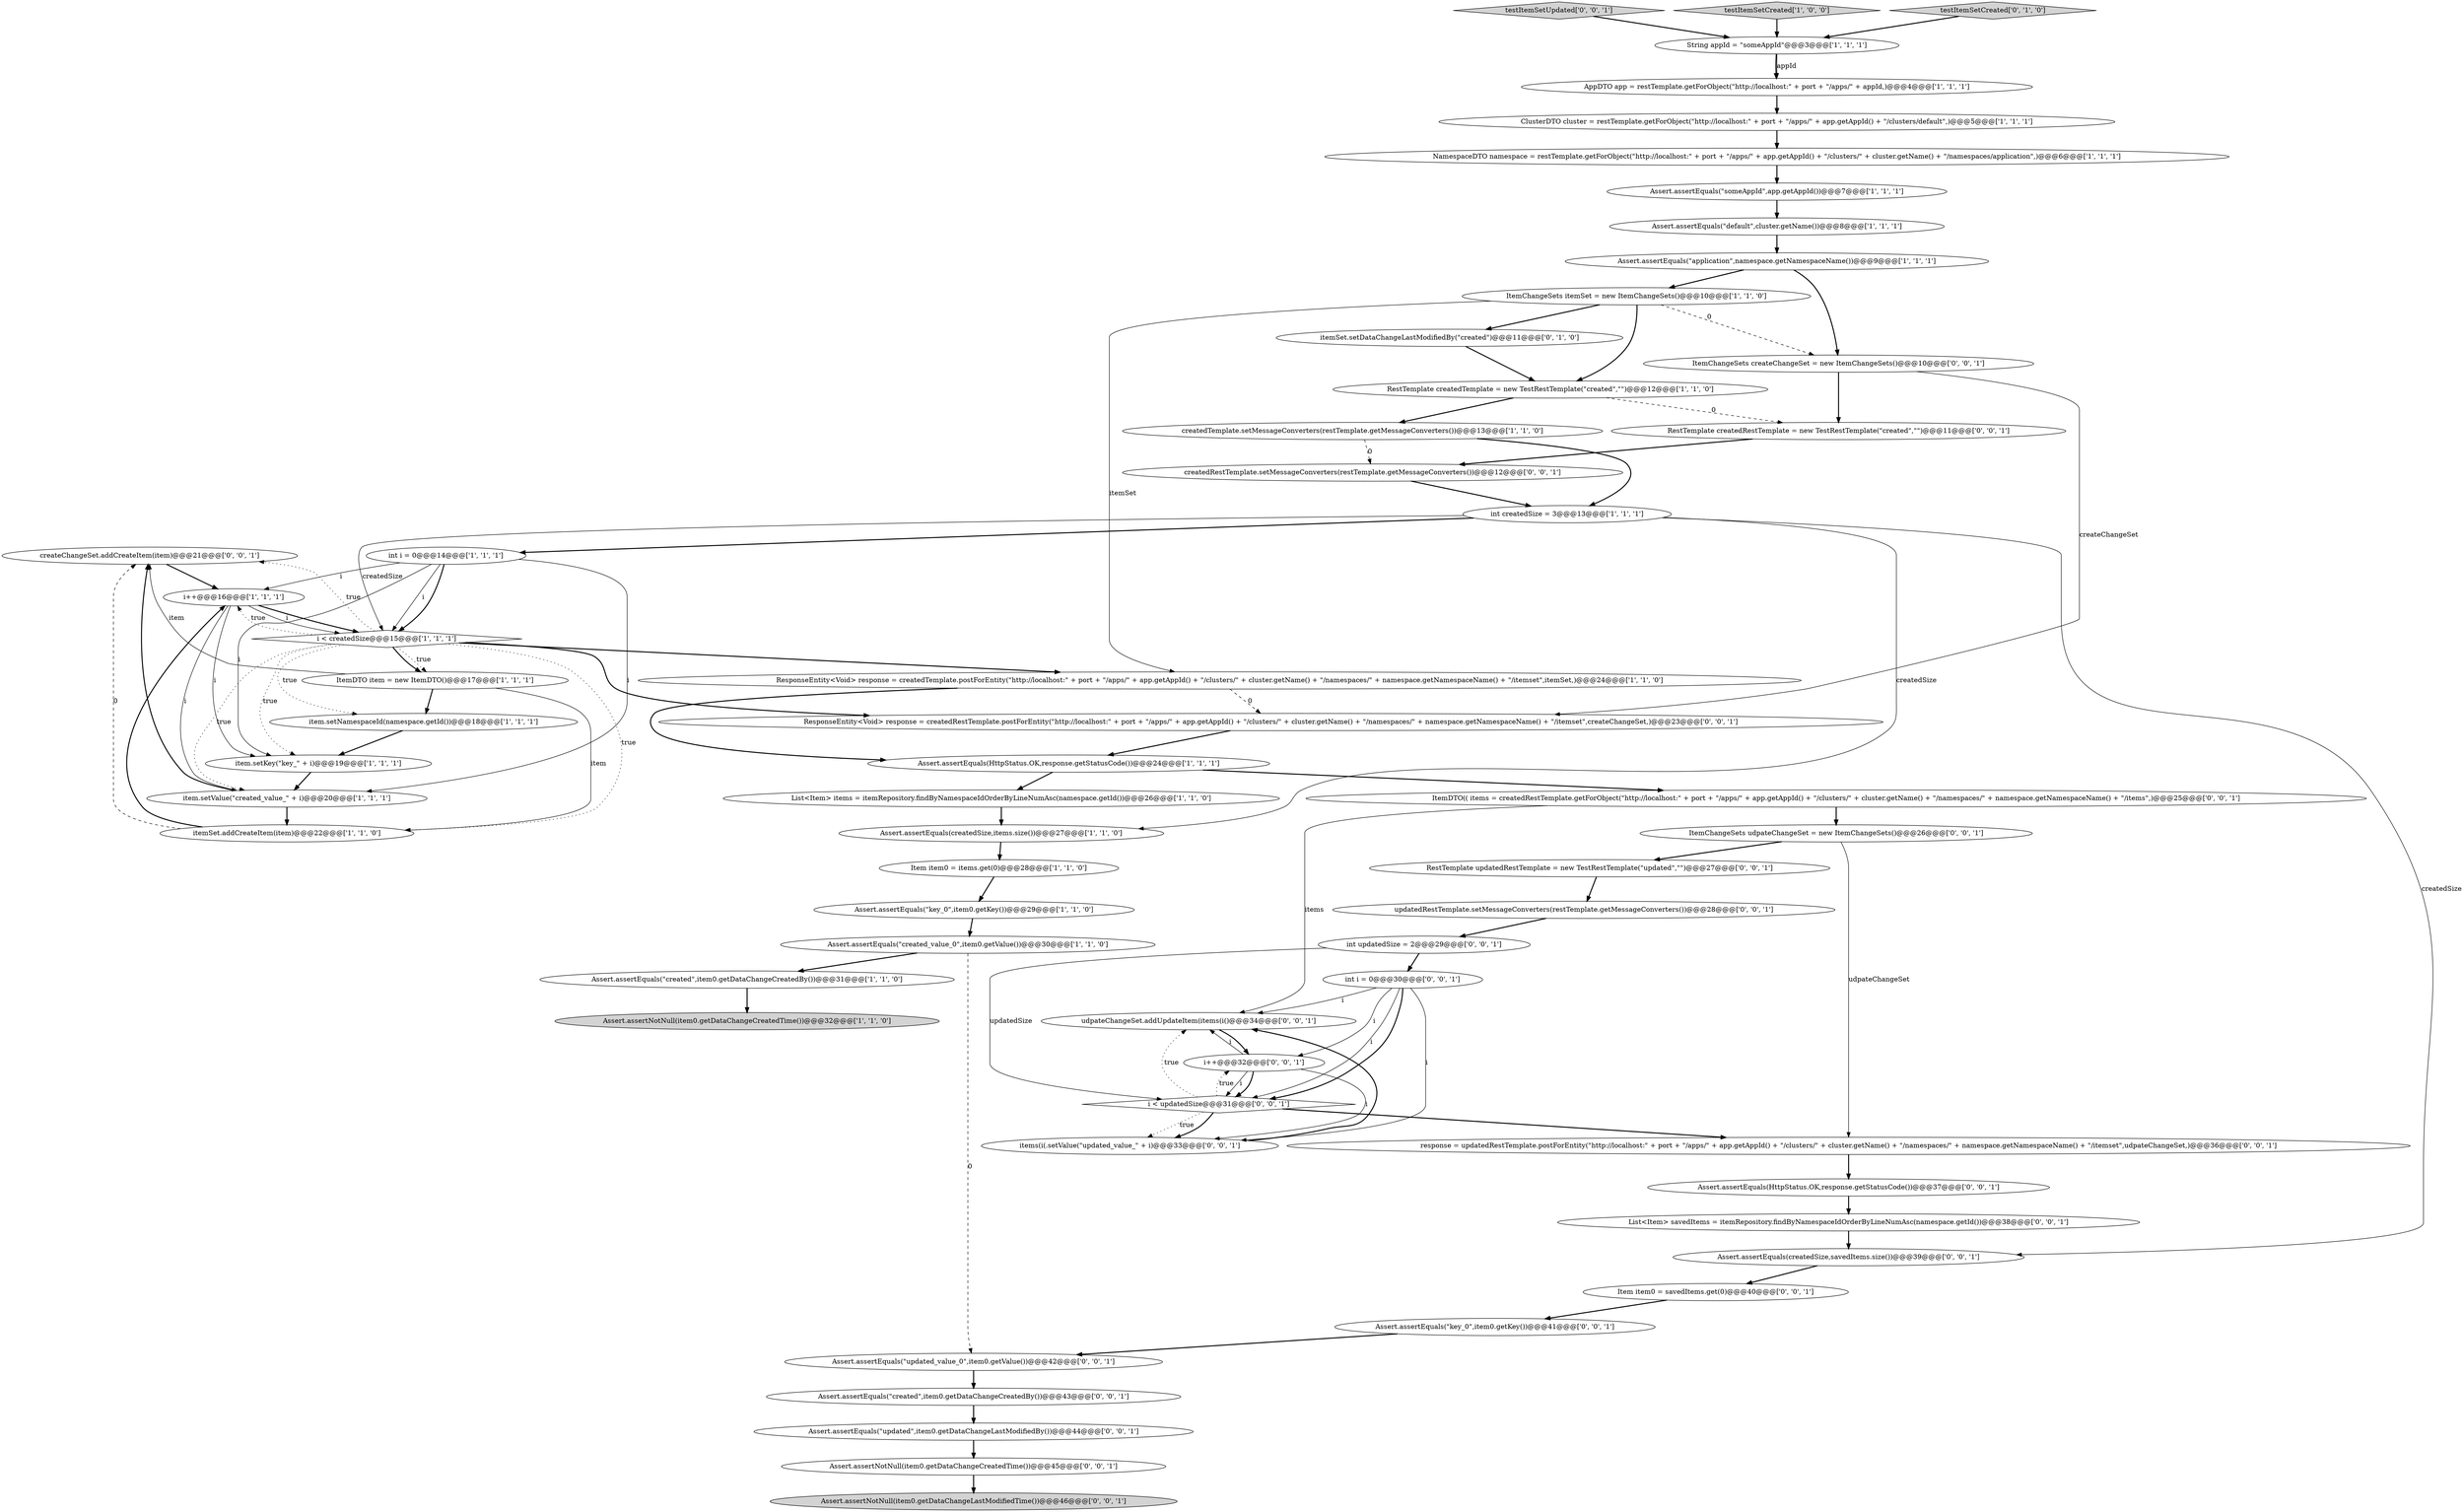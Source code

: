 digraph {
33 [style = filled, label = "createChangeSet.addCreateItem(item)@@@21@@@['0', '0', '1']", fillcolor = white, shape = ellipse image = "AAA0AAABBB3BBB"];
14 [style = filled, label = "Item item0 = items.get(0)@@@28@@@['1', '1', '0']", fillcolor = white, shape = ellipse image = "AAA0AAABBB1BBB"];
0 [style = filled, label = "NamespaceDTO namespace = restTemplate.getForObject(\"http://localhost:\" + port + \"/apps/\" + app.getAppId() + \"/clusters/\" + cluster.getName() + \"/namespaces/application\",)@@@6@@@['1', '1', '1']", fillcolor = white, shape = ellipse image = "AAA0AAABBB1BBB"];
12 [style = filled, label = "ItemDTO item = new ItemDTO()@@@17@@@['1', '1', '1']", fillcolor = white, shape = ellipse image = "AAA0AAABBB1BBB"];
11 [style = filled, label = "ResponseEntity<Void> response = createdTemplate.postForEntity(\"http://localhost:\" + port + \"/apps/\" + app.getAppId() + \"/clusters/\" + cluster.getName() + \"/namespaces/\" + namespace.getNamespaceName() + \"/itemset\",itemSet,)@@@24@@@['1', '1', '0']", fillcolor = white, shape = ellipse image = "AAA0AAABBB1BBB"];
20 [style = filled, label = "Assert.assertEquals(\"created_value_0\",item0.getValue())@@@30@@@['1', '1', '0']", fillcolor = white, shape = ellipse image = "AAA0AAABBB1BBB"];
42 [style = filled, label = "ResponseEntity<Void> response = createdRestTemplate.postForEntity(\"http://localhost:\" + port + \"/apps/\" + app.getAppId() + \"/clusters/\" + cluster.getName() + \"/namespaces/\" + namespace.getNamespaceName() + \"/itemset\",createChangeSet,)@@@23@@@['0', '0', '1']", fillcolor = white, shape = ellipse image = "AAA0AAABBB3BBB"];
35 [style = filled, label = "items(i(.setValue(\"updated_value_\" + i)@@@33@@@['0', '0', '1']", fillcolor = white, shape = ellipse image = "AAA0AAABBB3BBB"];
45 [style = filled, label = "udpateChangeSet.addUpdateItem(items(i()@@@34@@@['0', '0', '1']", fillcolor = white, shape = ellipse image = "AAA0AAABBB3BBB"];
7 [style = filled, label = "ClusterDTO cluster = restTemplate.getForObject(\"http://localhost:\" + port + \"/apps/\" + app.getAppId() + \"/clusters/default\",)@@@5@@@['1', '1', '1']", fillcolor = white, shape = ellipse image = "AAA0AAABBB1BBB"];
18 [style = filled, label = "ItemChangeSets itemSet = new ItemChangeSets()@@@10@@@['1', '1', '0']", fillcolor = white, shape = ellipse image = "AAA0AAABBB1BBB"];
19 [style = filled, label = "Assert.assertEquals(\"someAppId\",app.getAppId())@@@7@@@['1', '1', '1']", fillcolor = white, shape = ellipse image = "AAA0AAABBB1BBB"];
38 [style = filled, label = "ItemChangeSets udpateChangeSet = new ItemChangeSets()@@@26@@@['0', '0', '1']", fillcolor = white, shape = ellipse image = "AAA0AAABBB3BBB"];
1 [style = filled, label = "Assert.assertEquals(\"application\",namespace.getNamespaceName())@@@9@@@['1', '1', '1']", fillcolor = white, shape = ellipse image = "AAA0AAABBB1BBB"];
53 [style = filled, label = "ItemDTO(( items = createdRestTemplate.getForObject(\"http://localhost:\" + port + \"/apps/\" + app.getAppId() + \"/clusters/\" + cluster.getName() + \"/namespaces/\" + namespace.getNamespaceName() + \"/items\",)@@@25@@@['0', '0', '1']", fillcolor = white, shape = ellipse image = "AAA0AAABBB3BBB"];
37 [style = filled, label = "Assert.assertEquals(HttpStatus.OK,response.getStatusCode())@@@37@@@['0', '0', '1']", fillcolor = white, shape = ellipse image = "AAA0AAABBB3BBB"];
51 [style = filled, label = "Assert.assertEquals(\"key_0\",item0.getKey())@@@41@@@['0', '0', '1']", fillcolor = white, shape = ellipse image = "AAA0AAABBB3BBB"];
56 [style = filled, label = "Assert.assertEquals(\"updated_value_0\",item0.getValue())@@@42@@@['0', '0', '1']", fillcolor = white, shape = ellipse image = "AAA0AAABBB3BBB"];
55 [style = filled, label = "Assert.assertEquals(createdSize,savedItems.size())@@@39@@@['0', '0', '1']", fillcolor = white, shape = ellipse image = "AAA0AAABBB3BBB"];
31 [style = filled, label = "testItemSetUpdated['0', '0', '1']", fillcolor = lightgray, shape = diamond image = "AAA0AAABBB3BBB"];
15 [style = filled, label = "Assert.assertEquals(createdSize,items.size())@@@27@@@['1', '1', '0']", fillcolor = white, shape = ellipse image = "AAA0AAABBB1BBB"];
8 [style = filled, label = "item.setNamespaceId(namespace.getId())@@@18@@@['1', '1', '1']", fillcolor = white, shape = ellipse image = "AAA0AAABBB1BBB"];
36 [style = filled, label = "Item item0 = savedItems.get(0)@@@40@@@['0', '0', '1']", fillcolor = white, shape = ellipse image = "AAA0AAABBB3BBB"];
16 [style = filled, label = "i < createdSize@@@15@@@['1', '1', '1']", fillcolor = white, shape = diamond image = "AAA0AAABBB1BBB"];
27 [style = filled, label = "item.setKey(\"key_\" + i)@@@19@@@['1', '1', '1']", fillcolor = white, shape = ellipse image = "AAA0AAABBB1BBB"];
6 [style = filled, label = "testItemSetCreated['1', '0', '0']", fillcolor = lightgray, shape = diamond image = "AAA0AAABBB1BBB"];
44 [style = filled, label = "i < updatedSize@@@31@@@['0', '0', '1']", fillcolor = white, shape = diamond image = "AAA0AAABBB3BBB"];
57 [style = filled, label = "Assert.assertNotNull(item0.getDataChangeCreatedTime())@@@45@@@['0', '0', '1']", fillcolor = white, shape = ellipse image = "AAA0AAABBB3BBB"];
22 [style = filled, label = "Assert.assertEquals(\"key_0\",item0.getKey())@@@29@@@['1', '1', '0']", fillcolor = white, shape = ellipse image = "AAA0AAABBB1BBB"];
46 [style = filled, label = "RestTemplate createdRestTemplate = new TestRestTemplate(\"created\",\"\")@@@11@@@['0', '0', '1']", fillcolor = white, shape = ellipse image = "AAA0AAABBB3BBB"];
34 [style = filled, label = "int updatedSize = 2@@@29@@@['0', '0', '1']", fillcolor = white, shape = ellipse image = "AAA0AAABBB3BBB"];
54 [style = filled, label = "int i = 0@@@30@@@['0', '0', '1']", fillcolor = white, shape = ellipse image = "AAA0AAABBB3BBB"];
40 [style = filled, label = "List<Item> savedItems = itemRepository.findByNamespaceIdOrderByLineNumAsc(namespace.getId())@@@38@@@['0', '0', '1']", fillcolor = white, shape = ellipse image = "AAA0AAABBB3BBB"];
23 [style = filled, label = "String appId = \"someAppId\"@@@3@@@['1', '1', '1']", fillcolor = white, shape = ellipse image = "AAA0AAABBB1BBB"];
24 [style = filled, label = "Assert.assertEquals(\"created\",item0.getDataChangeCreatedBy())@@@31@@@['1', '1', '0']", fillcolor = white, shape = ellipse image = "AAA0AAABBB1BBB"];
26 [style = filled, label = "Assert.assertEquals(\"default\",cluster.getName())@@@8@@@['1', '1', '1']", fillcolor = white, shape = ellipse image = "AAA0AAABBB1BBB"];
39 [style = filled, label = "updatedRestTemplate.setMessageConverters(restTemplate.getMessageConverters())@@@28@@@['0', '0', '1']", fillcolor = white, shape = ellipse image = "AAA0AAABBB3BBB"];
52 [style = filled, label = "Assert.assertEquals(\"updated\",item0.getDataChangeLastModifiedBy())@@@44@@@['0', '0', '1']", fillcolor = white, shape = ellipse image = "AAA0AAABBB3BBB"];
9 [style = filled, label = "int i = 0@@@14@@@['1', '1', '1']", fillcolor = white, shape = ellipse image = "AAA0AAABBB1BBB"];
2 [style = filled, label = "Assert.assertEquals(HttpStatus.OK,response.getStatusCode())@@@24@@@['1', '1', '1']", fillcolor = white, shape = ellipse image = "AAA0AAABBB1BBB"];
50 [style = filled, label = "Assert.assertNotNull(item0.getDataChangeLastModifiedTime())@@@46@@@['0', '0', '1']", fillcolor = lightgray, shape = ellipse image = "AAA0AAABBB3BBB"];
30 [style = filled, label = "itemSet.setDataChangeLastModifiedBy(\"created\")@@@11@@@['0', '1', '0']", fillcolor = white, shape = ellipse image = "AAA1AAABBB2BBB"];
32 [style = filled, label = "RestTemplate updatedRestTemplate = new TestRestTemplate(\"updated\",\"\")@@@27@@@['0', '0', '1']", fillcolor = white, shape = ellipse image = "AAA0AAABBB3BBB"];
4 [style = filled, label = "AppDTO app = restTemplate.getForObject(\"http://localhost:\" + port + \"/apps/\" + appId,)@@@4@@@['1', '1', '1']", fillcolor = white, shape = ellipse image = "AAA0AAABBB1BBB"];
3 [style = filled, label = "RestTemplate createdTemplate = new TestRestTemplate(\"created\",\"\")@@@12@@@['1', '1', '0']", fillcolor = white, shape = ellipse image = "AAA0AAABBB1BBB"];
5 [style = filled, label = "createdTemplate.setMessageConverters(restTemplate.getMessageConverters())@@@13@@@['1', '1', '0']", fillcolor = white, shape = ellipse image = "AAA0AAABBB1BBB"];
21 [style = filled, label = "itemSet.addCreateItem(item)@@@22@@@['1', '1', '0']", fillcolor = white, shape = ellipse image = "AAA0AAABBB1BBB"];
43 [style = filled, label = "ItemChangeSets createChangeSet = new ItemChangeSets()@@@10@@@['0', '0', '1']", fillcolor = white, shape = ellipse image = "AAA0AAABBB3BBB"];
17 [style = filled, label = "List<Item> items = itemRepository.findByNamespaceIdOrderByLineNumAsc(namespace.getId())@@@26@@@['1', '1', '0']", fillcolor = white, shape = ellipse image = "AAA0AAABBB1BBB"];
41 [style = filled, label = "createdRestTemplate.setMessageConverters(restTemplate.getMessageConverters())@@@12@@@['0', '0', '1']", fillcolor = white, shape = ellipse image = "AAA0AAABBB3BBB"];
13 [style = filled, label = "item.setValue(\"created_value_\" + i)@@@20@@@['1', '1', '1']", fillcolor = white, shape = ellipse image = "AAA0AAABBB1BBB"];
47 [style = filled, label = "Assert.assertEquals(\"created\",item0.getDataChangeCreatedBy())@@@43@@@['0', '0', '1']", fillcolor = white, shape = ellipse image = "AAA0AAABBB3BBB"];
48 [style = filled, label = "response = updatedRestTemplate.postForEntity(\"http://localhost:\" + port + \"/apps/\" + app.getAppId() + \"/clusters/\" + cluster.getName() + \"/namespaces/\" + namespace.getNamespaceName() + \"/itemset\",udpateChangeSet,)@@@36@@@['0', '0', '1']", fillcolor = white, shape = ellipse image = "AAA0AAABBB3BBB"];
49 [style = filled, label = "i++@@@32@@@['0', '0', '1']", fillcolor = white, shape = ellipse image = "AAA0AAABBB3BBB"];
29 [style = filled, label = "testItemSetCreated['0', '1', '0']", fillcolor = lightgray, shape = diamond image = "AAA0AAABBB2BBB"];
25 [style = filled, label = "i++@@@16@@@['1', '1', '1']", fillcolor = white, shape = ellipse image = "AAA0AAABBB1BBB"];
28 [style = filled, label = "Assert.assertNotNull(item0.getDataChangeCreatedTime())@@@32@@@['1', '1', '0']", fillcolor = lightgray, shape = ellipse image = "AAA0AAABBB1BBB"];
10 [style = filled, label = "int createdSize = 3@@@13@@@['1', '1', '1']", fillcolor = white, shape = ellipse image = "AAA0AAABBB1BBB"];
20->56 [style = dashed, label="0"];
9->16 [style = solid, label="i"];
49->35 [style = solid, label="i"];
52->57 [style = bold, label=""];
43->46 [style = bold, label=""];
9->27 [style = solid, label="i"];
44->48 [style = bold, label=""];
1->18 [style = bold, label=""];
25->13 [style = solid, label="i"];
22->20 [style = bold, label=""];
11->42 [style = dashed, label="0"];
3->46 [style = dashed, label="0"];
2->53 [style = bold, label=""];
2->17 [style = bold, label=""];
35->45 [style = bold, label=""];
16->12 [style = bold, label=""];
21->25 [style = bold, label=""];
10->15 [style = solid, label="createdSize"];
25->16 [style = bold, label=""];
25->27 [style = solid, label="i"];
42->2 [style = bold, label=""];
7->0 [style = bold, label=""];
44->49 [style = dotted, label="true"];
53->45 [style = solid, label="items"];
44->45 [style = dotted, label="true"];
10->16 [style = solid, label="createdSize"];
23->4 [style = bold, label=""];
10->55 [style = solid, label="createdSize"];
9->25 [style = solid, label="i"];
31->23 [style = bold, label=""];
36->51 [style = bold, label=""];
38->48 [style = solid, label="udpateChangeSet"];
9->13 [style = solid, label="i"];
9->16 [style = bold, label=""];
34->54 [style = bold, label=""];
0->19 [style = bold, label=""];
49->45 [style = solid, label="i"];
8->27 [style = bold, label=""];
37->40 [style = bold, label=""];
23->4 [style = solid, label="appId"];
17->15 [style = bold, label=""];
53->38 [style = bold, label=""];
26->1 [style = bold, label=""];
19->26 [style = bold, label=""];
46->41 [style = bold, label=""];
49->44 [style = bold, label=""];
51->56 [style = bold, label=""];
43->42 [style = solid, label="createChangeSet"];
6->23 [style = bold, label=""];
18->30 [style = bold, label=""];
12->21 [style = solid, label="item"];
14->22 [style = bold, label=""];
57->50 [style = bold, label=""];
4->7 [style = bold, label=""];
25->16 [style = solid, label="i"];
21->33 [style = dashed, label="0"];
16->42 [style = bold, label=""];
11->2 [style = bold, label=""];
12->33 [style = solid, label="item"];
54->35 [style = solid, label="i"];
16->27 [style = dotted, label="true"];
48->37 [style = bold, label=""];
47->52 [style = bold, label=""];
15->14 [style = bold, label=""];
41->10 [style = bold, label=""];
40->55 [style = bold, label=""];
16->21 [style = dotted, label="true"];
56->47 [style = bold, label=""];
54->49 [style = solid, label="i"];
20->24 [style = bold, label=""];
54->45 [style = solid, label="i"];
16->8 [style = dotted, label="true"];
34->44 [style = solid, label="updatedSize"];
16->11 [style = bold, label=""];
12->8 [style = bold, label=""];
1->43 [style = bold, label=""];
18->43 [style = dashed, label="0"];
18->3 [style = bold, label=""];
38->32 [style = bold, label=""];
39->34 [style = bold, label=""];
27->13 [style = bold, label=""];
44->35 [style = dotted, label="true"];
16->33 [style = dotted, label="true"];
10->9 [style = bold, label=""];
5->41 [style = dashed, label="0"];
32->39 [style = bold, label=""];
49->44 [style = solid, label="i"];
54->44 [style = solid, label="i"];
13->33 [style = bold, label=""];
16->13 [style = dotted, label="true"];
5->10 [style = bold, label=""];
3->5 [style = bold, label=""];
44->35 [style = bold, label=""];
45->49 [style = bold, label=""];
29->23 [style = bold, label=""];
54->44 [style = bold, label=""];
16->12 [style = dotted, label="true"];
55->36 [style = bold, label=""];
30->3 [style = bold, label=""];
18->11 [style = solid, label="itemSet"];
16->25 [style = dotted, label="true"];
24->28 [style = bold, label=""];
33->25 [style = bold, label=""];
13->21 [style = bold, label=""];
}
